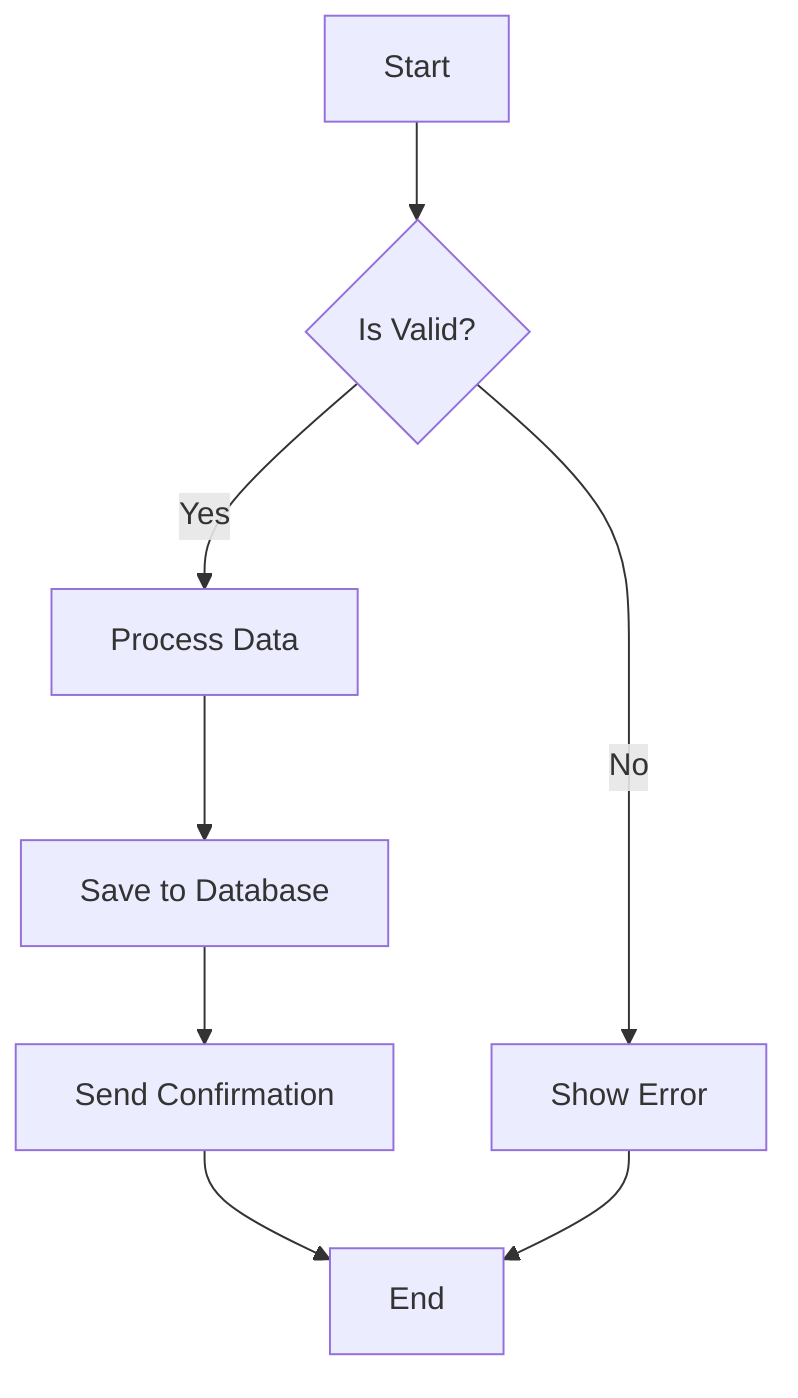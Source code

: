 graph TD
    A[Start] --> B{Is Valid?}
    B -->|Yes| C[Process Data]
    B -->|No| D[Show Error]
    C --> E[Save to Database]
    E --> F[Send Confirmation]
    F --> G[End]
    D --> G